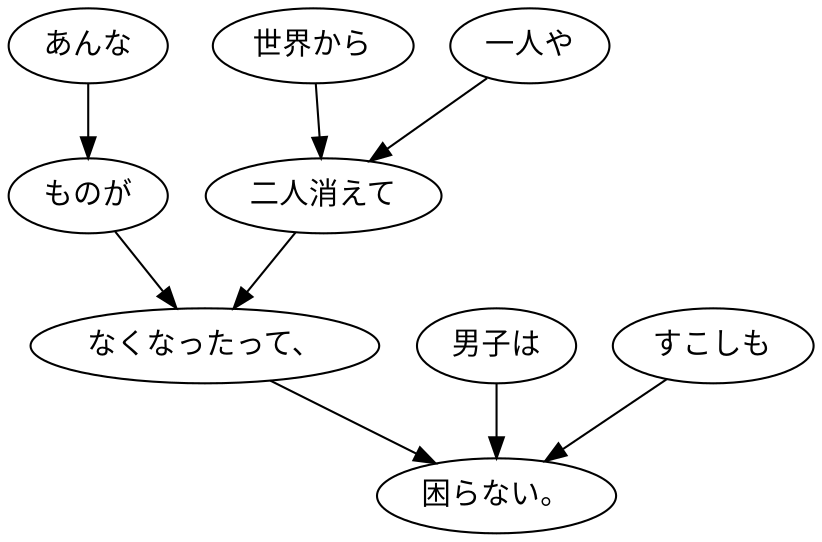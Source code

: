 digraph graph7498 {
	node0 [label="あんな"];
	node1 [label="ものが"];
	node2 [label="世界から"];
	node3 [label="一人や"];
	node4 [label="二人消えて"];
	node5 [label="なくなったって、"];
	node6 [label="男子は"];
	node7 [label="すこしも"];
	node8 [label="困らない。"];
	node0 -> node1;
	node1 -> node5;
	node2 -> node4;
	node3 -> node4;
	node4 -> node5;
	node5 -> node8;
	node6 -> node8;
	node7 -> node8;
}
